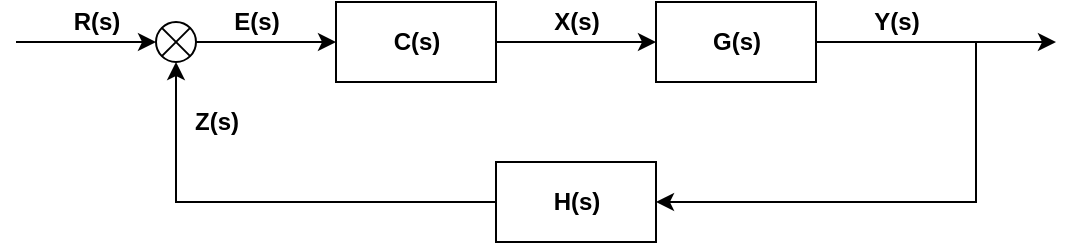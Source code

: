 <mxfile version="20.5.1" type="github">
  <diagram name="Page-1" id="7e0a89b8-554c-2b80-1dc8-d5c74ca68de4">
    <mxGraphModel dx="593" dy="313" grid="1" gridSize="10" guides="1" tooltips="1" connect="1" arrows="1" fold="1" page="1" pageScale="1" pageWidth="1100" pageHeight="850" background="none" math="0" shadow="0">
      <root>
        <mxCell id="0" />
        <mxCell id="1" parent="0" />
        <mxCell id="VY9RNtQ21Xbzkvr4CC-8-1" value="&lt;b&gt;C(s)&lt;/b&gt;" style="html=1;" vertex="1" parent="1">
          <mxGeometry x="320" y="220" width="80" height="40" as="geometry" />
        </mxCell>
        <mxCell id="VY9RNtQ21Xbzkvr4CC-8-2" value="" style="endArrow=classic;html=1;rounded=0;exitX=1;exitY=0.5;exitDx=0;exitDy=0;entryX=0;entryY=0.5;entryDx=0;entryDy=0;" edge="1" parent="1" source="VY9RNtQ21Xbzkvr4CC-8-1" target="VY9RNtQ21Xbzkvr4CC-8-3">
          <mxGeometry width="50" height="50" relative="1" as="geometry">
            <mxPoint x="510" y="310" as="sourcePoint" />
            <mxPoint x="520" y="200" as="targetPoint" />
          </mxGeometry>
        </mxCell>
        <mxCell id="VY9RNtQ21Xbzkvr4CC-8-3" value="&lt;b&gt;G(s)&lt;/b&gt;" style="html=1;" vertex="1" parent="1">
          <mxGeometry x="480" y="220" width="80" height="40" as="geometry" />
        </mxCell>
        <mxCell id="VY9RNtQ21Xbzkvr4CC-8-8" value="" style="endArrow=classic;html=1;rounded=0;exitX=1;exitY=0.5;exitDx=0;exitDy=0;entryX=0;entryY=0.5;entryDx=0;entryDy=0;" edge="1" parent="1" source="VY9RNtQ21Xbzkvr4CC-8-15" target="VY9RNtQ21Xbzkvr4CC-8-1">
          <mxGeometry width="50" height="50" relative="1" as="geometry">
            <mxPoint x="252.0" y="236" as="sourcePoint" />
            <mxPoint x="670" y="260" as="targetPoint" />
          </mxGeometry>
        </mxCell>
        <mxCell id="VY9RNtQ21Xbzkvr4CC-8-9" value="&lt;b&gt;H(s)&lt;/b&gt;" style="html=1;" vertex="1" parent="1">
          <mxGeometry x="400" y="300" width="80" height="40" as="geometry" />
        </mxCell>
        <mxCell id="VY9RNtQ21Xbzkvr4CC-8-10" value="" style="endArrow=classic;html=1;rounded=0;exitX=0;exitY=0.5;exitDx=0;exitDy=0;entryX=0.5;entryY=1;entryDx=0;entryDy=0;" edge="1" parent="1" source="VY9RNtQ21Xbzkvr4CC-8-9" target="VY9RNtQ21Xbzkvr4CC-8-15">
          <mxGeometry width="50" height="50" relative="1" as="geometry">
            <mxPoint x="390" y="310" as="sourcePoint" />
            <mxPoint x="236.0" y="252.0" as="targetPoint" />
            <Array as="points">
              <mxPoint x="240" y="320" />
            </Array>
          </mxGeometry>
        </mxCell>
        <mxCell id="VY9RNtQ21Xbzkvr4CC-8-11" value="" style="endArrow=classic;html=1;rounded=0;exitX=1;exitY=0.5;exitDx=0;exitDy=0;" edge="1" parent="1" source="VY9RNtQ21Xbzkvr4CC-8-3">
          <mxGeometry width="50" height="50" relative="1" as="geometry">
            <mxPoint x="390" y="310" as="sourcePoint" />
            <mxPoint x="680" y="240" as="targetPoint" />
          </mxGeometry>
        </mxCell>
        <mxCell id="VY9RNtQ21Xbzkvr4CC-8-12" value="" style="endArrow=classic;html=1;rounded=0;entryX=1;entryY=0.5;entryDx=0;entryDy=0;" edge="1" parent="1" target="VY9RNtQ21Xbzkvr4CC-8-9">
          <mxGeometry width="50" height="50" relative="1" as="geometry">
            <mxPoint x="640" y="240" as="sourcePoint" />
            <mxPoint x="560" y="360" as="targetPoint" />
            <Array as="points">
              <mxPoint x="640" y="320" />
            </Array>
          </mxGeometry>
        </mxCell>
        <mxCell id="VY9RNtQ21Xbzkvr4CC-8-13" value="" style="endArrow=classic;html=1;rounded=0;entryX=0;entryY=0.5;entryDx=0;entryDy=0;" edge="1" parent="1" target="VY9RNtQ21Xbzkvr4CC-8-15">
          <mxGeometry width="50" height="50" relative="1" as="geometry">
            <mxPoint x="160" y="240" as="sourcePoint" />
            <mxPoint x="220.0" y="236" as="targetPoint" />
          </mxGeometry>
        </mxCell>
        <mxCell id="VY9RNtQ21Xbzkvr4CC-8-19" value="" style="group" vertex="1" connectable="0" parent="1">
          <mxGeometry x="230" y="230" width="20" height="20" as="geometry" />
        </mxCell>
        <mxCell id="VY9RNtQ21Xbzkvr4CC-8-15" value="" style="ellipse;whiteSpace=wrap;html=1;aspect=fixed;strokeColor=default;fontSize=30;" vertex="1" parent="VY9RNtQ21Xbzkvr4CC-8-19">
          <mxGeometry width="20" height="20" as="geometry" />
        </mxCell>
        <mxCell id="VY9RNtQ21Xbzkvr4CC-8-16" value="" style="endArrow=none;html=1;rounded=0;fontSize=30;entryX=0;entryY=0;entryDx=0;entryDy=0;exitX=1;exitY=1;exitDx=0;exitDy=0;" edge="1" parent="VY9RNtQ21Xbzkvr4CC-8-19" source="VY9RNtQ21Xbzkvr4CC-8-15" target="VY9RNtQ21Xbzkvr4CC-8-15">
          <mxGeometry width="50" height="50" relative="1" as="geometry">
            <mxPoint x="58.75" y="105" as="sourcePoint" />
            <mxPoint x="90" y="73.75" as="targetPoint" />
          </mxGeometry>
        </mxCell>
        <mxCell id="VY9RNtQ21Xbzkvr4CC-8-17" value="" style="endArrow=none;html=1;rounded=0;fontSize=30;entryX=1;entryY=0;entryDx=0;entryDy=0;exitX=0;exitY=1;exitDx=0;exitDy=0;" edge="1" parent="VY9RNtQ21Xbzkvr4CC-8-19" source="VY9RNtQ21Xbzkvr4CC-8-15" target="VY9RNtQ21Xbzkvr4CC-8-15">
          <mxGeometry width="50" height="50" relative="1" as="geometry">
            <mxPoint x="58.75" y="105" as="sourcePoint" />
            <mxPoint x="90" y="73.75" as="targetPoint" />
          </mxGeometry>
        </mxCell>
        <mxCell id="VY9RNtQ21Xbzkvr4CC-8-24" value="&lt;b&gt;R(s)&lt;/b&gt;" style="html=1;fillColor=none;strokeColor=none;" vertex="1" parent="1">
          <mxGeometry x="160" y="220" width="80" height="20" as="geometry" />
        </mxCell>
        <mxCell id="VY9RNtQ21Xbzkvr4CC-8-25" value="&lt;b&gt;E(s)&lt;/b&gt;" style="html=1;fillColor=none;strokeColor=none;" vertex="1" parent="1">
          <mxGeometry x="240" y="220" width="80" height="20" as="geometry" />
        </mxCell>
        <mxCell id="VY9RNtQ21Xbzkvr4CC-8-26" value="&lt;b&gt;X(s)&lt;/b&gt;" style="html=1;fillColor=none;strokeColor=none;" vertex="1" parent="1">
          <mxGeometry x="400" y="220" width="80" height="20" as="geometry" />
        </mxCell>
        <mxCell id="VY9RNtQ21Xbzkvr4CC-8-27" value="&lt;b&gt;Y(s)&lt;/b&gt;" style="html=1;fillColor=none;strokeColor=none;" vertex="1" parent="1">
          <mxGeometry x="560" y="220" width="80" height="20" as="geometry" />
        </mxCell>
        <mxCell id="VY9RNtQ21Xbzkvr4CC-8-28" value="&lt;b&gt;Z(s)&lt;/b&gt;" style="html=1;fillColor=none;strokeColor=none;" vertex="1" parent="1">
          <mxGeometry x="240" y="240" width="40" height="80" as="geometry" />
        </mxCell>
      </root>
    </mxGraphModel>
  </diagram>
</mxfile>
